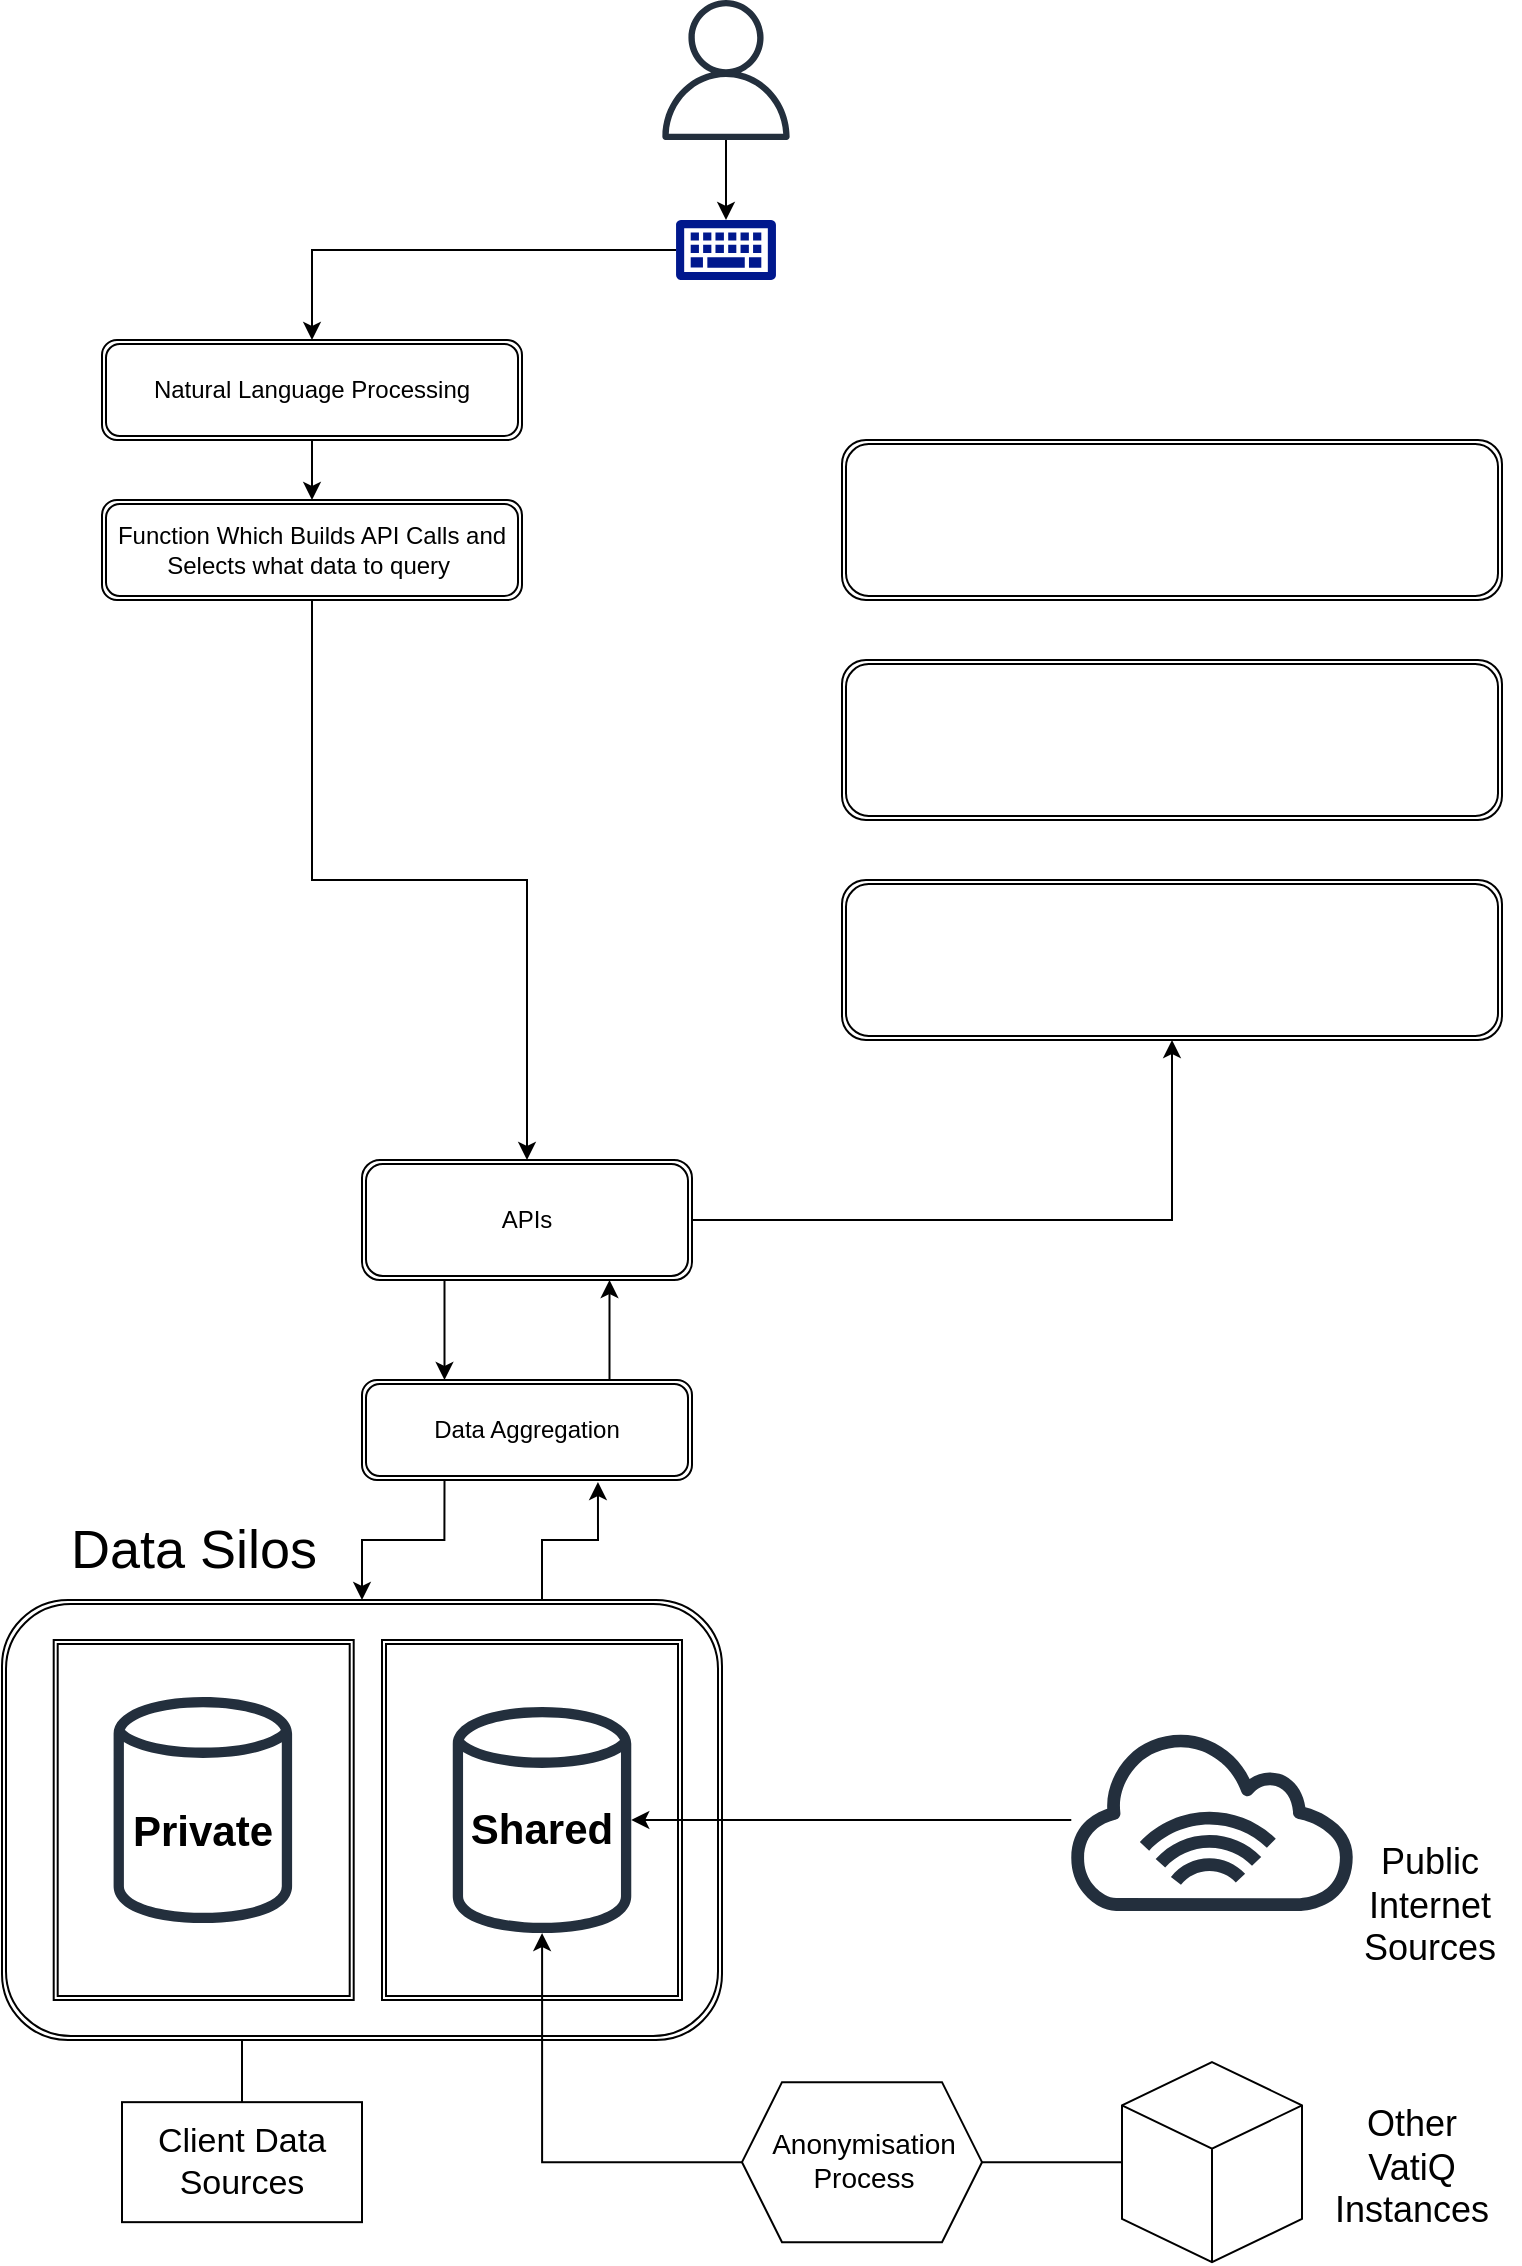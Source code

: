 <mxfile version="21.6.6" type="github">
  <diagram name="Page-1" id="MGMpZwT6LkqkxEmWOEIR">
    <mxGraphModel dx="1434" dy="907" grid="1" gridSize="10" guides="1" tooltips="1" connect="1" arrows="1" fold="1" page="1" pageScale="1" pageWidth="827" pageHeight="1169" math="0" shadow="0">
      <root>
        <mxCell id="0" />
        <mxCell id="1" parent="0" />
        <mxCell id="6FKoIAtRpfeRuV7pCcDM-22" style="edgeStyle=orthogonalEdgeStyle;rounded=0;orthogonalLoop=1;jettySize=auto;html=1;" edge="1" parent="1" source="6FKoIAtRpfeRuV7pCcDM-19" target="6FKoIAtRpfeRuV7pCcDM-12">
          <mxGeometry relative="1" as="geometry" />
        </mxCell>
        <mxCell id="6FKoIAtRpfeRuV7pCcDM-19" value="Client Data Sources" style="rounded=0;whiteSpace=wrap;html=1;fontSize=17;" vertex="1" parent="1">
          <mxGeometry x="80" y="1071.08" width="120" height="60" as="geometry" />
        </mxCell>
        <mxCell id="6FKoIAtRpfeRuV7pCcDM-20" value="" style="sketch=0;outlineConnect=0;fontColor=#000000;gradientColor=none;fillColor=#232F3D;strokeColor=none;dashed=0;verticalLabelPosition=bottom;verticalAlign=top;align=center;html=1;fontSize=12;fontStyle=0;aspect=fixed;pointerEvents=1;shape=mxgraph.aws4.internet_alt1;" vertex="1" parent="1">
          <mxGeometry x="551" y="884.46" width="148" height="91.08" as="geometry" />
        </mxCell>
        <mxCell id="6FKoIAtRpfeRuV7pCcDM-24" value="" style="html=1;whiteSpace=wrap;shape=isoCube2;backgroundOutline=1;isoAngle=15;" vertex="1" parent="1">
          <mxGeometry x="580" y="1051.08" width="90" height="100" as="geometry" />
        </mxCell>
        <mxCell id="6FKoIAtRpfeRuV7pCcDM-26" value="Other VatiQ Instances" style="text;html=1;strokeColor=none;fillColor=none;align=center;verticalAlign=middle;whiteSpace=wrap;rounded=0;fontSize=18;" vertex="1" parent="1">
          <mxGeometry x="680" y="1071.08" width="90" height="66.08" as="geometry" />
        </mxCell>
        <mxCell id="6FKoIAtRpfeRuV7pCcDM-28" value="Public Internet Sources" style="text;html=1;strokeColor=none;fillColor=none;align=center;verticalAlign=middle;whiteSpace=wrap;rounded=0;fontSize=18;" vertex="1" parent="1">
          <mxGeometry x="689" y="940.0" width="90" height="66.08" as="geometry" />
        </mxCell>
        <mxCell id="6FKoIAtRpfeRuV7pCcDM-29" value="" style="group" vertex="1" connectable="0" parent="1">
          <mxGeometry x="20" y="780" width="360" height="260" as="geometry" />
        </mxCell>
        <mxCell id="6FKoIAtRpfeRuV7pCcDM-16" value="" style="shape=ext;double=1;rounded=1;whiteSpace=wrap;html=1;" vertex="1" parent="6FKoIAtRpfeRuV7pCcDM-29">
          <mxGeometry y="40" width="360" height="220" as="geometry" />
        </mxCell>
        <mxCell id="6FKoIAtRpfeRuV7pCcDM-7" value="" style="shape=ext;double=1;rounded=0;whiteSpace=wrap;html=1;" vertex="1" parent="6FKoIAtRpfeRuV7pCcDM-29">
          <mxGeometry x="190" y="60" width="150" height="180" as="geometry" />
        </mxCell>
        <mxCell id="6FKoIAtRpfeRuV7pCcDM-6" value="" style="shape=ext;double=1;rounded=0;whiteSpace=wrap;html=1;" vertex="1" parent="6FKoIAtRpfeRuV7pCcDM-29">
          <mxGeometry x="25.85" y="60" width="150" height="180" as="geometry" />
        </mxCell>
        <mxCell id="6FKoIAtRpfeRuV7pCcDM-8" value="Data Silos" style="text;html=1;strokeColor=none;fillColor=none;align=center;verticalAlign=middle;whiteSpace=wrap;rounded=0;fontSize=27;" vertex="1" parent="6FKoIAtRpfeRuV7pCcDM-29">
          <mxGeometry x="25.85" width="140" height="30" as="geometry" />
        </mxCell>
        <mxCell id="6FKoIAtRpfeRuV7pCcDM-9" value="Private" style="text;html=1;strokeColor=none;fillColor=none;align=center;verticalAlign=middle;whiteSpace=wrap;rounded=0;fontStyle=1;fontSize=21;" vertex="1" parent="6FKoIAtRpfeRuV7pCcDM-29">
          <mxGeometry x="70.85" y="140" width="59.15" height="29" as="geometry" />
        </mxCell>
        <mxCell id="6FKoIAtRpfeRuV7pCcDM-10" value="Shared" style="text;html=1;strokeColor=none;fillColor=none;align=center;verticalAlign=middle;whiteSpace=wrap;rounded=0;fontStyle=1;fontSize=21;" vertex="1" parent="6FKoIAtRpfeRuV7pCcDM-29">
          <mxGeometry x="240" y="139" width="60" height="30" as="geometry" />
        </mxCell>
        <mxCell id="6FKoIAtRpfeRuV7pCcDM-12" value="" style="sketch=0;outlineConnect=0;fontColor=#000000;gradientColor=none;fillColor=#232F3D;strokeColor=none;dashed=0;verticalLabelPosition=bottom;verticalAlign=top;align=center;html=1;fontSize=12;fontStyle=0;aspect=fixed;pointerEvents=1;shape=mxgraph.aws4.generic_database;" vertex="1" parent="6FKoIAtRpfeRuV7pCcDM-29">
          <mxGeometry x="55.8" y="86" width="89.25" height="118" as="geometry" />
        </mxCell>
        <mxCell id="6FKoIAtRpfeRuV7pCcDM-14" value="" style="sketch=0;outlineConnect=0;fontColor=#000000;gradientColor=none;fillColor=#232F3D;strokeColor=none;dashed=0;verticalLabelPosition=bottom;verticalAlign=top;align=center;html=1;fontSize=12;fontStyle=0;aspect=fixed;pointerEvents=1;shape=mxgraph.aws4.generic_database;" vertex="1" parent="6FKoIAtRpfeRuV7pCcDM-29">
          <mxGeometry x="225.38" y="91" width="89.25" height="118" as="geometry" />
        </mxCell>
        <mxCell id="6FKoIAtRpfeRuV7pCcDM-21" style="edgeStyle=orthogonalEdgeStyle;rounded=0;orthogonalLoop=1;jettySize=auto;html=1;" edge="1" parent="1" source="6FKoIAtRpfeRuV7pCcDM-20" target="6FKoIAtRpfeRuV7pCcDM-14">
          <mxGeometry relative="1" as="geometry">
            <mxPoint x="504.63" y="930.1" as="targetPoint" />
          </mxGeometry>
        </mxCell>
        <mxCell id="6FKoIAtRpfeRuV7pCcDM-25" style="edgeStyle=orthogonalEdgeStyle;rounded=0;orthogonalLoop=1;jettySize=auto;html=1;" edge="1" parent="1" source="6FKoIAtRpfeRuV7pCcDM-24" target="6FKoIAtRpfeRuV7pCcDM-14">
          <mxGeometry relative="1" as="geometry">
            <mxPoint x="320" y="1101.08" as="targetPoint" />
          </mxGeometry>
        </mxCell>
        <mxCell id="6FKoIAtRpfeRuV7pCcDM-30" value="" style="shape=hexagon;perimeter=hexagonPerimeter2;whiteSpace=wrap;html=1;fixedSize=1;" vertex="1" parent="1">
          <mxGeometry x="390" y="1061.08" width="120" height="80" as="geometry" />
        </mxCell>
        <mxCell id="6FKoIAtRpfeRuV7pCcDM-31" value="Anonymisation Process" style="text;html=1;strokeColor=none;fillColor=none;align=center;verticalAlign=middle;whiteSpace=wrap;rounded=0;fontSize=14;" vertex="1" parent="1">
          <mxGeometry x="421" y="1085" width="60" height="30" as="geometry" />
        </mxCell>
        <mxCell id="6FKoIAtRpfeRuV7pCcDM-57" style="edgeStyle=orthogonalEdgeStyle;rounded=0;orthogonalLoop=1;jettySize=auto;html=1;entryX=0.5;entryY=0;entryDx=0;entryDy=0;entryPerimeter=0;" edge="1" parent="1" source="6FKoIAtRpfeRuV7pCcDM-32" target="6FKoIAtRpfeRuV7pCcDM-33">
          <mxGeometry relative="1" as="geometry" />
        </mxCell>
        <mxCell id="6FKoIAtRpfeRuV7pCcDM-32" value="" style="sketch=0;outlineConnect=0;fontColor=#232F3E;gradientColor=none;fillColor=#232F3D;strokeColor=none;dashed=0;verticalLabelPosition=bottom;verticalAlign=top;align=center;html=1;fontSize=12;fontStyle=0;aspect=fixed;pointerEvents=1;shape=mxgraph.aws4.user;" vertex="1" parent="1">
          <mxGeometry x="347" y="20" width="70" height="70" as="geometry" />
        </mxCell>
        <mxCell id="6FKoIAtRpfeRuV7pCcDM-56" style="edgeStyle=orthogonalEdgeStyle;rounded=0;orthogonalLoop=1;jettySize=auto;html=1;" edge="1" parent="1" source="6FKoIAtRpfeRuV7pCcDM-33" target="6FKoIAtRpfeRuV7pCcDM-45">
          <mxGeometry relative="1" as="geometry">
            <mxPoint x="170" y="145" as="targetPoint" />
          </mxGeometry>
        </mxCell>
        <mxCell id="6FKoIAtRpfeRuV7pCcDM-33" value="" style="sketch=0;aspect=fixed;pointerEvents=1;shadow=0;dashed=0;html=1;strokeColor=none;labelPosition=center;verticalLabelPosition=bottom;verticalAlign=top;align=center;fillColor=#00188D;shape=mxgraph.mscae.enterprise.keyboard" vertex="1" parent="1">
          <mxGeometry x="357" y="130" width="50" height="30" as="geometry" />
        </mxCell>
        <mxCell id="6FKoIAtRpfeRuV7pCcDM-34" value="" style="shape=ext;double=1;rounded=1;whiteSpace=wrap;html=1;" vertex="1" parent="1">
          <mxGeometry x="440" y="350" width="330" height="80" as="geometry" />
        </mxCell>
        <mxCell id="6FKoIAtRpfeRuV7pCcDM-35" value="" style="shape=ext;double=1;rounded=1;whiteSpace=wrap;html=1;" vertex="1" parent="1">
          <mxGeometry x="440" y="460" width="330" height="80" as="geometry" />
        </mxCell>
        <mxCell id="6FKoIAtRpfeRuV7pCcDM-47" style="edgeStyle=orthogonalEdgeStyle;rounded=0;orthogonalLoop=1;jettySize=auto;html=1;exitX=0.75;exitY=0;exitDx=0;exitDy=0;entryX=0.75;entryY=1;entryDx=0;entryDy=0;" edge="1" parent="1" source="6FKoIAtRpfeRuV7pCcDM-36" target="6FKoIAtRpfeRuV7pCcDM-37">
          <mxGeometry relative="1" as="geometry" />
        </mxCell>
        <mxCell id="6FKoIAtRpfeRuV7pCcDM-51" style="edgeStyle=orthogonalEdgeStyle;rounded=0;orthogonalLoop=1;jettySize=auto;html=1;exitX=0.25;exitY=1;exitDx=0;exitDy=0;entryX=0.5;entryY=0;entryDx=0;entryDy=0;" edge="1" parent="1" source="6FKoIAtRpfeRuV7pCcDM-36" target="6FKoIAtRpfeRuV7pCcDM-16">
          <mxGeometry relative="1" as="geometry" />
        </mxCell>
        <mxCell id="6FKoIAtRpfeRuV7pCcDM-36" value="Data Aggregation" style="shape=ext;double=1;rounded=1;whiteSpace=wrap;html=1;" vertex="1" parent="1">
          <mxGeometry x="200" y="710" width="165" height="50" as="geometry" />
        </mxCell>
        <mxCell id="6FKoIAtRpfeRuV7pCcDM-46" style="edgeStyle=orthogonalEdgeStyle;rounded=0;orthogonalLoop=1;jettySize=auto;html=1;exitX=0.25;exitY=1;exitDx=0;exitDy=0;entryX=0.25;entryY=0;entryDx=0;entryDy=0;" edge="1" parent="1" source="6FKoIAtRpfeRuV7pCcDM-37" target="6FKoIAtRpfeRuV7pCcDM-36">
          <mxGeometry relative="1" as="geometry" />
        </mxCell>
        <mxCell id="6FKoIAtRpfeRuV7pCcDM-53" style="edgeStyle=orthogonalEdgeStyle;rounded=0;orthogonalLoop=1;jettySize=auto;html=1;exitX=1;exitY=0.5;exitDx=0;exitDy=0;entryX=0.5;entryY=1;entryDx=0;entryDy=0;" edge="1" parent="1" source="6FKoIAtRpfeRuV7pCcDM-37" target="6FKoIAtRpfeRuV7pCcDM-35">
          <mxGeometry relative="1" as="geometry">
            <mxPoint x="600" y="630" as="targetPoint" />
          </mxGeometry>
        </mxCell>
        <mxCell id="6FKoIAtRpfeRuV7pCcDM-37" value="APIs" style="shape=ext;double=1;rounded=1;whiteSpace=wrap;html=1;" vertex="1" parent="1">
          <mxGeometry x="200" y="600" width="165" height="60" as="geometry" />
        </mxCell>
        <mxCell id="6FKoIAtRpfeRuV7pCcDM-43" value="" style="shape=ext;double=1;rounded=1;whiteSpace=wrap;html=1;" vertex="1" parent="1">
          <mxGeometry x="440" y="240" width="330" height="80" as="geometry" />
        </mxCell>
        <mxCell id="6FKoIAtRpfeRuV7pCcDM-54" style="edgeStyle=orthogonalEdgeStyle;rounded=0;orthogonalLoop=1;jettySize=auto;html=1;exitX=0.5;exitY=1;exitDx=0;exitDy=0;" edge="1" parent="1" source="6FKoIAtRpfeRuV7pCcDM-44" target="6FKoIAtRpfeRuV7pCcDM-37">
          <mxGeometry relative="1" as="geometry" />
        </mxCell>
        <mxCell id="6FKoIAtRpfeRuV7pCcDM-44" value="Function Which Builds API Calls and Selects what data to query&amp;nbsp;" style="shape=ext;double=1;rounded=1;whiteSpace=wrap;html=1;" vertex="1" parent="1">
          <mxGeometry x="70" y="270" width="210" height="50" as="geometry" />
        </mxCell>
        <mxCell id="6FKoIAtRpfeRuV7pCcDM-55" style="edgeStyle=orthogonalEdgeStyle;rounded=0;orthogonalLoop=1;jettySize=auto;html=1;exitX=0.5;exitY=1;exitDx=0;exitDy=0;entryX=0.5;entryY=0;entryDx=0;entryDy=0;" edge="1" parent="1" source="6FKoIAtRpfeRuV7pCcDM-45" target="6FKoIAtRpfeRuV7pCcDM-44">
          <mxGeometry relative="1" as="geometry" />
        </mxCell>
        <mxCell id="6FKoIAtRpfeRuV7pCcDM-45" value="Natural Language Processing" style="shape=ext;double=1;rounded=1;whiteSpace=wrap;html=1;" vertex="1" parent="1">
          <mxGeometry x="70" y="190" width="210" height="50" as="geometry" />
        </mxCell>
        <mxCell id="6FKoIAtRpfeRuV7pCcDM-52" style="edgeStyle=orthogonalEdgeStyle;rounded=0;orthogonalLoop=1;jettySize=auto;html=1;exitX=0.75;exitY=0;exitDx=0;exitDy=0;entryX=0.715;entryY=1.02;entryDx=0;entryDy=0;entryPerimeter=0;" edge="1" parent="1" source="6FKoIAtRpfeRuV7pCcDM-16" target="6FKoIAtRpfeRuV7pCcDM-36">
          <mxGeometry relative="1" as="geometry" />
        </mxCell>
      </root>
    </mxGraphModel>
  </diagram>
</mxfile>
